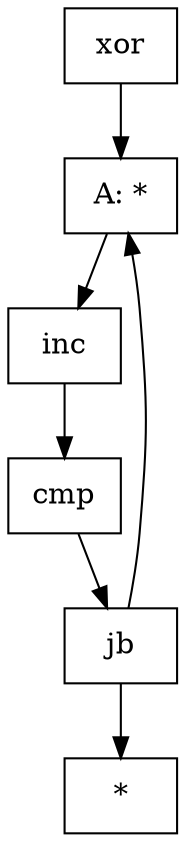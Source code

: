 digraph G{
A [label="xor", shape="box", inst="xor"]
B [label="A: *", shape="box", cond=true, getid="A"]
C [label="inc", shape="box", inst="inc"]
D [label="cmp", shape="box", inst="cmp"]
E [label="jb", shape="box", inst="jb"]
F [label="*", shape="box", cond=true]

A -> B
B -> C
C -> D
D -> E
E -> B
E -> F
}
